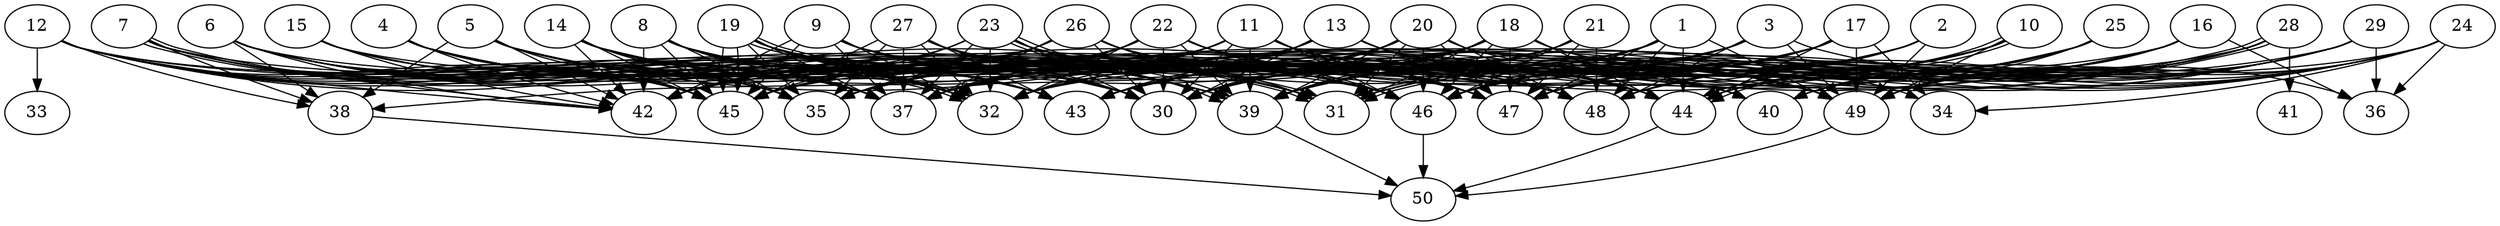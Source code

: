 // DAG (tier=3-complex, mode=data, n=50, ccr=0.523, fat=0.796, density=0.788, regular=0.277, jump=0.230, mindata=4194304, maxdata=33554432)
// DAG automatically generated by daggen at Sun Aug 24 16:33:35 2025
// /home/ermia/Project/Environments/daggen/bin/daggen --dot --ccr 0.523 --fat 0.796 --regular 0.277 --density 0.788 --jump 0.230 --mindata 4194304 --maxdata 33554432 -n 50 
digraph G {
  1 [size="1983386147790300672", alpha="0.17", expect_size="991693073895150336"]
  1 -> 30 [size ="684317676142592"]
  1 -> 32 [size ="684317676142592"]
  1 -> 37 [size ="684317676142592"]
  1 -> 42 [size ="684317676142592"]
  1 -> 43 [size ="684317676142592"]
  1 -> 44 [size ="684317676142592"]
  1 -> 46 [size ="684317676142592"]
  1 -> 47 [size ="684317676142592"]
  1 -> 48 [size ="684317676142592"]
  1 -> 49 [size ="684317676142592"]
  2 [size="256522360390156288000", alpha="0.18", expect_size="128261180195078144000"]
  2 -> 30 [size ="322978394931200"]
  2 -> 35 [size ="322978394931200"]
  2 -> 39 [size ="322978394931200"]
  2 -> 46 [size ="322978394931200"]
  2 -> 48 [size ="322978394931200"]
  2 -> 49 [size ="322978394931200"]
  3 [size="3195139792466526208", alpha="0.07", expect_size="1597569896233263104"]
  3 -> 30 [size ="1619830272688128"]
  3 -> 32 [size ="1619830272688128"]
  3 -> 35 [size ="1619830272688128"]
  3 -> 36 [size ="1619830272688128"]
  3 -> 45 [size ="1619830272688128"]
  3 -> 46 [size ="1619830272688128"]
  3 -> 48 [size ="1619830272688128"]
  3 -> 49 [size ="1619830272688128"]
  4 [size="33775345534011506163712", alpha="0.19", expect_size="16887672767005753081856"]
  4 -> 30 [size ="8359042258829312"]
  4 -> 31 [size ="8359042258829312"]
  4 -> 32 [size ="8359042258829312"]
  4 -> 35 [size ="8359042258829312"]
  4 -> 39 [size ="8359042258829312"]
  4 -> 42 [size ="8359042258829312"]
  4 -> 43 [size ="8359042258829312"]
  4 -> 45 [size ="8359042258829312"]
  4 -> 46 [size ="8359042258829312"]
  5 [size="23867501227244104", alpha="0.09", expect_size="11933750613622052"]
  5 -> 30 [size ="2181710250770432"]
  5 -> 31 [size ="2181710250770432"]
  5 -> 37 [size ="2181710250770432"]
  5 -> 38 [size ="2181710250770432"]
  5 -> 39 [size ="2181710250770432"]
  5 -> 40 [size ="2181710250770432"]
  5 -> 42 [size ="2181710250770432"]
  5 -> 45 [size ="2181710250770432"]
  5 -> 46 [size ="2181710250770432"]
  6 [size="6433250297800728576", alpha="0.19", expect_size="3216625148900364288"]
  6 -> 30 [size ="2940004443619328"]
  6 -> 31 [size ="2940004443619328"]
  6 -> 32 [size ="2940004443619328"]
  6 -> 35 [size ="2940004443619328"]
  6 -> 37 [size ="2940004443619328"]
  6 -> 38 [size ="2940004443619328"]
  6 -> 39 [size ="2940004443619328"]
  6 -> 42 [size ="2940004443619328"]
  6 -> 43 [size ="2940004443619328"]
  6 -> 45 [size ="2940004443619328"]
  6 -> 48 [size ="2940004443619328"]
  7 [size="1821713409533358336", alpha="0.06", expect_size="910856704766679168"]
  7 -> 30 [size ="1870112319602688"]
  7 -> 32 [size ="1870112319602688"]
  7 -> 32 [size ="1870112319602688"]
  7 -> 35 [size ="1870112319602688"]
  7 -> 37 [size ="1870112319602688"]
  7 -> 38 [size ="1870112319602688"]
  7 -> 39 [size ="1870112319602688"]
  7 -> 42 [size ="1870112319602688"]
  7 -> 43 [size ="1870112319602688"]
  7 -> 45 [size ="1870112319602688"]
  7 -> 48 [size ="1870112319602688"]
  8 [size="297881945253114240", alpha="0.03", expect_size="148940972626557120"]
  8 -> 30 [size ="8437607746764800"]
  8 -> 32 [size ="8437607746764800"]
  8 -> 35 [size ="8437607746764800"]
  8 -> 37 [size ="8437607746764800"]
  8 -> 39 [size ="8437607746764800"]
  8 -> 42 [size ="8437607746764800"]
  8 -> 43 [size ="8437607746764800"]
  8 -> 45 [size ="8437607746764800"]
  8 -> 46 [size ="8437607746764800"]
  8 -> 48 [size ="8437607746764800"]
  9 [size="3348914838380684288", alpha="0.11", expect_size="1674457419190342144"]
  9 -> 30 [size ="2531276229705728"]
  9 -> 32 [size ="2531276229705728"]
  9 -> 37 [size ="2531276229705728"]
  9 -> 42 [size ="2531276229705728"]
  9 -> 44 [size ="2531276229705728"]
  9 -> 45 [size ="2531276229705728"]
  9 -> 46 [size ="2531276229705728"]
  9 -> 49 [size ="2531276229705728"]
  10 [size="5514587145411048448", alpha="0.07", expect_size="2757293572705524224"]
  10 -> 37 [size ="8902501919096832"]
  10 -> 39 [size ="8902501919096832"]
  10 -> 43 [size ="8902501919096832"]
  10 -> 44 [size ="8902501919096832"]
  10 -> 44 [size ="8902501919096832"]
  10 -> 45 [size ="8902501919096832"]
  10 -> 46 [size ="8902501919096832"]
  10 -> 48 [size ="8902501919096832"]
  10 -> 49 [size ="8902501919096832"]
  11 [size="10116568394262953984", alpha="0.13", expect_size="5058284197131476992"]
  11 -> 30 [size ="4632214511812608"]
  11 -> 32 [size ="4632214511812608"]
  11 -> 35 [size ="4632214511812608"]
  11 -> 37 [size ="4632214511812608"]
  11 -> 39 [size ="4632214511812608"]
  11 -> 40 [size ="4632214511812608"]
  11 -> 44 [size ="4632214511812608"]
  11 -> 45 [size ="4632214511812608"]
  11 -> 46 [size ="4632214511812608"]
  11 -> 47 [size ="4632214511812608"]
  12 [size="783018737951334989824", alpha="0.12", expect_size="391509368975667494912"]
  12 -> 30 [size ="679628251332608"]
  12 -> 31 [size ="679628251332608"]
  12 -> 32 [size ="679628251332608"]
  12 -> 33 [size ="679628251332608"]
  12 -> 35 [size ="679628251332608"]
  12 -> 37 [size ="679628251332608"]
  12 -> 38 [size ="679628251332608"]
  12 -> 42 [size ="679628251332608"]
  12 -> 43 [size ="679628251332608"]
  12 -> 44 [size ="679628251332608"]
  12 -> 45 [size ="679628251332608"]
  12 -> 46 [size ="679628251332608"]
  13 [size="30082923792989266378752", alpha="0.09", expect_size="15041461896494633189376"]
  13 -> 30 [size ="7738141779689472"]
  13 -> 42 [size ="7738141779689472"]
  13 -> 43 [size ="7738141779689472"]
  13 -> 44 [size ="7738141779689472"]
  13 -> 45 [size ="7738141779689472"]
  13 -> 48 [size ="7738141779689472"]
  13 -> 49 [size ="7738141779689472"]
  14 [size="1795775436551094272000", alpha="0.13", expect_size="897887718275547136000"]
  14 -> 31 [size ="1181928862515200"]
  14 -> 35 [size ="1181928862515200"]
  14 -> 37 [size ="1181928862515200"]
  14 -> 42 [size ="1181928862515200"]
  14 -> 43 [size ="1181928862515200"]
  14 -> 45 [size ="1181928862515200"]
  14 -> 46 [size ="1181928862515200"]
  14 -> 48 [size ="1181928862515200"]
  15 [size="154503032835956736", alpha="0.13", expect_size="77251516417978368"]
  15 -> 32 [size ="5013910461612032"]
  15 -> 39 [size ="5013910461612032"]
  15 -> 40 [size ="5013910461612032"]
  15 -> 42 [size ="5013910461612032"]
  15 -> 45 [size ="5013910461612032"]
  16 [size="7862658006948880384", alpha="0.07", expect_size="3931329003474440192"]
  16 -> 31 [size ="7427437403045888"]
  16 -> 32 [size ="7427437403045888"]
  16 -> 36 [size ="7427437403045888"]
  16 -> 37 [size ="7427437403045888"]
  16 -> 39 [size ="7427437403045888"]
  16 -> 44 [size ="7427437403045888"]
  16 -> 45 [size ="7427437403045888"]
  16 -> 47 [size ="7427437403045888"]
  16 -> 48 [size ="7427437403045888"]
  16 -> 49 [size ="7427437403045888"]
  17 [size="9756182553734898778112", alpha="0.12", expect_size="4878091276867449389056"]
  17 -> 30 [size ="3652665749798912"]
  17 -> 31 [size ="3652665749798912"]
  17 -> 34 [size ="3652665749798912"]
  17 -> 35 [size ="3652665749798912"]
  17 -> 39 [size ="3652665749798912"]
  17 -> 43 [size ="3652665749798912"]
  17 -> 44 [size ="3652665749798912"]
  17 -> 45 [size ="3652665749798912"]
  17 -> 46 [size ="3652665749798912"]
  17 -> 47 [size ="3652665749798912"]
  17 -> 49 [size ="3652665749798912"]
  18 [size="9372742494013620224", alpha="0.11", expect_size="4686371247006810112"]
  18 -> 30 [size ="7096235773132800"]
  18 -> 31 [size ="7096235773132800"]
  18 -> 34 [size ="7096235773132800"]
  18 -> 35 [size ="7096235773132800"]
  18 -> 38 [size ="7096235773132800"]
  18 -> 39 [size ="7096235773132800"]
  18 -> 43 [size ="7096235773132800"]
  18 -> 44 [size ="7096235773132800"]
  18 -> 45 [size ="7096235773132800"]
  18 -> 46 [size ="7096235773132800"]
  18 -> 47 [size ="7096235773132800"]
  18 -> 49 [size ="7096235773132800"]
  19 [size="17616569235819274240", alpha="0.03", expect_size="8808284617909637120"]
  19 -> 31 [size ="8764219071660032"]
  19 -> 31 [size ="8764219071660032"]
  19 -> 32 [size ="8764219071660032"]
  19 -> 35 [size ="8764219071660032"]
  19 -> 37 [size ="8764219071660032"]
  19 -> 39 [size ="8764219071660032"]
  19 -> 43 [size ="8764219071660032"]
  19 -> 45 [size ="8764219071660032"]
  19 -> 45 [size ="8764219071660032"]
  19 -> 46 [size ="8764219071660032"]
  19 -> 47 [size ="8764219071660032"]
  20 [size="117207125361313136", alpha="0.07", expect_size="58603562680656568"]
  20 -> 30 [size ="2338938559660032"]
  20 -> 31 [size ="2338938559660032"]
  20 -> 32 [size ="2338938559660032"]
  20 -> 35 [size ="2338938559660032"]
  20 -> 37 [size ="2338938559660032"]
  20 -> 39 [size ="2338938559660032"]
  20 -> 43 [size ="2338938559660032"]
  20 -> 46 [size ="2338938559660032"]
  20 -> 47 [size ="2338938559660032"]
  20 -> 48 [size ="2338938559660032"]
  20 -> 49 [size ="2338938559660032"]
  21 [size="4321574238750120960", alpha="0.13", expect_size="2160787119375060480"]
  21 -> 32 [size ="1732703758057472"]
  21 -> 37 [size ="1732703758057472"]
  21 -> 39 [size ="1732703758057472"]
  21 -> 46 [size ="1732703758057472"]
  21 -> 47 [size ="1732703758057472"]
  21 -> 48 [size ="1732703758057472"]
  22 [size="1922075998240544653312", alpha="0.20", expect_size="961037999120272326656"]
  22 -> 30 [size ="1236717075955712"]
  22 -> 32 [size ="1236717075955712"]
  22 -> 35 [size ="1236717075955712"]
  22 -> 37 [size ="1236717075955712"]
  22 -> 39 [size ="1236717075955712"]
  22 -> 42 [size ="1236717075955712"]
  22 -> 46 [size ="1236717075955712"]
  22 -> 47 [size ="1236717075955712"]
  22 -> 48 [size ="1236717075955712"]
  22 -> 49 [size ="1236717075955712"]
  23 [size="8526953129671313588224", alpha="0.09", expect_size="4263476564835656794112"]
  23 -> 30 [size ="3339021669367808"]
  23 -> 32 [size ="3339021669367808"]
  23 -> 37 [size ="3339021669367808"]
  23 -> 39 [size ="3339021669367808"]
  23 -> 39 [size ="3339021669367808"]
  23 -> 42 [size ="3339021669367808"]
  23 -> 45 [size ="3339021669367808"]
  23 -> 46 [size ="3339021669367808"]
  23 -> 47 [size ="3339021669367808"]
  23 -> 48 [size ="3339021669367808"]
  24 [size="5109493421186220032000", alpha="0.01", expect_size="2554746710593110016000"]
  24 -> 30 [size ="2373241221939200"]
  24 -> 31 [size ="2373241221939200"]
  24 -> 32 [size ="2373241221939200"]
  24 -> 34 [size ="2373241221939200"]
  24 -> 36 [size ="2373241221939200"]
  24 -> 39 [size ="2373241221939200"]
  24 -> 40 [size ="2373241221939200"]
  24 -> 46 [size ="2373241221939200"]
  24 -> 48 [size ="2373241221939200"]
  24 -> 49 [size ="2373241221939200"]
  25 [size="1721483281263688155136", alpha="0.03", expect_size="860741640631844077568"]
  25 -> 31 [size ="1149101857046528"]
  25 -> 32 [size ="1149101857046528"]
  25 -> 37 [size ="1149101857046528"]
  25 -> 39 [size ="1149101857046528"]
  25 -> 40 [size ="1149101857046528"]
  25 -> 46 [size ="1149101857046528"]
  25 -> 48 [size ="1149101857046528"]
  25 -> 49 [size ="1149101857046528"]
  26 [size="351721321133114048", alpha="0.00", expect_size="175860660566557024"]
  26 -> 30 [size ="212323729932288"]
  26 -> 31 [size ="212323729932288"]
  26 -> 35 [size ="212323729932288"]
  26 -> 37 [size ="212323729932288"]
  26 -> 42 [size ="212323729932288"]
  26 -> 44 [size ="212323729932288"]
  26 -> 47 [size ="212323729932288"]
  26 -> 48 [size ="212323729932288"]
  27 [size="22290055118142968", alpha="0.11", expect_size="11145027559071484"]
  27 -> 30 [size ="393614458880000"]
  27 -> 31 [size ="393614458880000"]
  27 -> 32 [size ="393614458880000"]
  27 -> 35 [size ="393614458880000"]
  27 -> 37 [size ="393614458880000"]
  27 -> 43 [size ="393614458880000"]
  27 -> 45 [size ="393614458880000"]
  27 -> 47 [size ="393614458880000"]
  27 -> 49 [size ="393614458880000"]
  28 [size="238874675585168288", alpha="0.20", expect_size="119437337792584144"]
  28 -> 31 [size ="4017016549670912"]
  28 -> 31 [size ="4017016549670912"]
  28 -> 32 [size ="4017016549670912"]
  28 -> 40 [size ="4017016549670912"]
  28 -> 41 [size ="4017016549670912"]
  28 -> 42 [size ="4017016549670912"]
  28 -> 43 [size ="4017016549670912"]
  28 -> 44 [size ="4017016549670912"]
  28 -> 46 [size ="4017016549670912"]
  28 -> 47 [size ="4017016549670912"]
  28 -> 48 [size ="4017016549670912"]
  28 -> 49 [size ="4017016549670912"]
  29 [size="11319595572951902208", alpha="0.20", expect_size="5659797786475951104"]
  29 -> 30 [size ="5032385070497792"]
  29 -> 36 [size ="5032385070497792"]
  29 -> 42 [size ="5032385070497792"]
  29 -> 43 [size ="5032385070497792"]
  29 -> 44 [size ="5032385070497792"]
  29 -> 46 [size ="5032385070497792"]
  29 -> 47 [size ="5032385070497792"]
  29 -> 48 [size ="5032385070497792"]
  29 -> 49 [size ="5032385070497792"]
  30 [size="18243918688547319808", alpha="0.07", expect_size="9121959344273659904"]
  31 [size="333908725989376000000", alpha="0.11", expect_size="166954362994688000000"]
  32 [size="927660914705349376", alpha="0.08", expect_size="463830457352674688"]
  33 [size="26949574702740256", alpha="0.07", expect_size="13474787351370128"]
  34 [size="4624563570237423616", alpha="0.16", expect_size="2312281785118711808"]
  35 [size="258886033685532901376", alpha="0.14", expect_size="129443016842766450688"]
  36 [size="5790172206319003500544", alpha="0.04", expect_size="2895086103159501750272"]
  37 [size="27968316908307971309568", alpha="0.14", expect_size="13984158454153985654784"]
  38 [size="765406016847938060288", alpha="0.05", expect_size="382703008423969030144"]
  38 -> 50 [size ="669398243213312"]
  39 [size="21273311424410650935296", alpha="0.18", expect_size="10636655712205325467648"]
  39 -> 50 [size ="6142050537832448"]
  40 [size="89130395632607616", alpha="0.17", expect_size="44565197816303808"]
  41 [size="8403620380103472128", alpha="0.05", expect_size="4201810190051736064"]
  42 [size="8472986352231984", alpha="0.02", expect_size="4236493176115992"]
  43 [size="602046257890290827264", alpha="0.12", expect_size="301023128945145413632"]
  44 [size="5756615619035428864", alpha="0.09", expect_size="2878307809517714432"]
  44 -> 50 [size ="3440533078802432"]
  45 [size="344021528222500928", alpha="0.18", expect_size="172010764111250464"]
  46 [size="463023758500691968000", alpha="0.18", expect_size="231511879250345984000"]
  46 -> 50 [size ="478805177139200"]
  47 [size="657319312831811682304", alpha="0.14", expect_size="328659656415905841152"]
  48 [size="1276037478428121088", alpha="0.18", expect_size="638018739214060544"]
  49 [size="34669038756456633991168", alpha="0.20", expect_size="17334519378228316995584"]
  49 -> 50 [size ="8505852629614592"]
  50 [size="3135892765607897071616", alpha="0.10", expect_size="1567946382803948535808"]
}